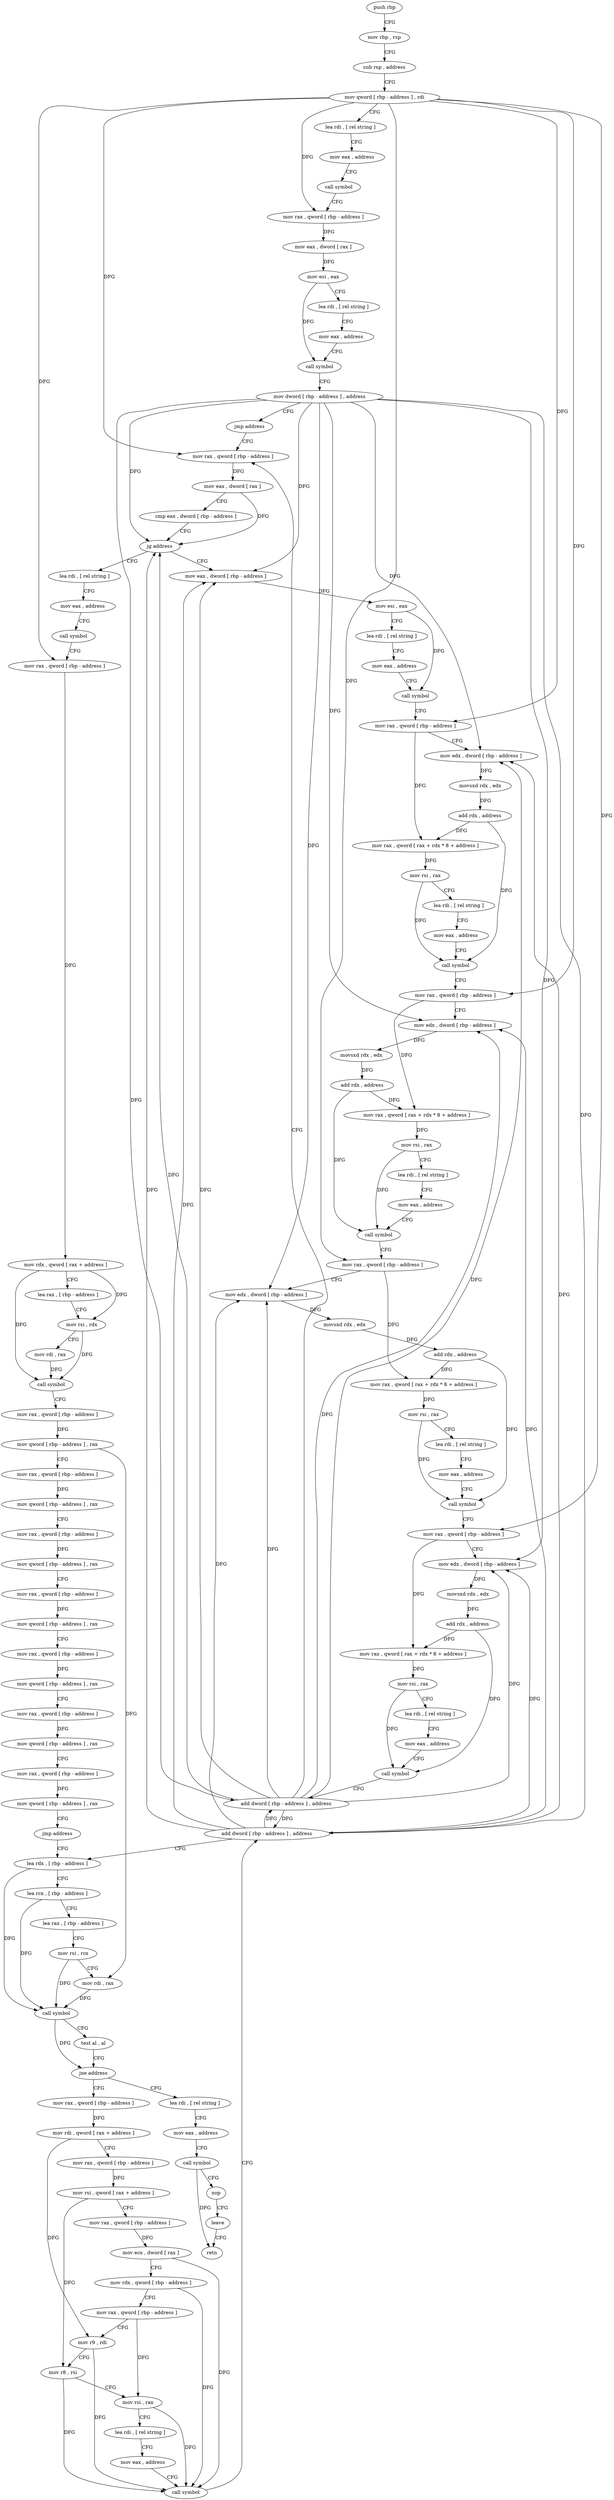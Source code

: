 digraph "func" {
"83798" [label = "push rbp" ]
"83799" [label = "mov rbp , rsp" ]
"83802" [label = "sub rsp , address" ]
"83809" [label = "mov qword [ rbp - address ] , rdi" ]
"83813" [label = "lea rdi , [ rel string ]" ]
"83820" [label = "mov eax , address" ]
"83825" [label = "call symbol" ]
"83830" [label = "mov rax , qword [ rbp - address ]" ]
"83834" [label = "mov eax , dword [ rax ]" ]
"83836" [label = "mov esi , eax" ]
"83838" [label = "lea rdi , [ rel string ]" ]
"83845" [label = "mov eax , address" ]
"83850" [label = "call symbol" ]
"83855" [label = "mov dword [ rbp - address ] , address" ]
"83862" [label = "jmp address" ]
"84049" [label = "mov rax , qword [ rbp - address ]" ]
"84053" [label = "mov eax , dword [ rax ]" ]
"84055" [label = "cmp eax , dword [ rbp - address ]" ]
"84058" [label = "jg address" ]
"83867" [label = "mov eax , dword [ rbp - address ]" ]
"84064" [label = "lea rdi , [ rel string ]" ]
"83870" [label = "mov esi , eax" ]
"83872" [label = "lea rdi , [ rel string ]" ]
"83879" [label = "mov eax , address" ]
"83884" [label = "call symbol" ]
"83889" [label = "mov rax , qword [ rbp - address ]" ]
"83893" [label = "mov edx , dword [ rbp - address ]" ]
"83896" [label = "movsxd rdx , edx" ]
"83899" [label = "add rdx , address" ]
"83903" [label = "mov rax , qword [ rax + rdx * 8 + address ]" ]
"83908" [label = "mov rsi , rax" ]
"83911" [label = "lea rdi , [ rel string ]" ]
"83918" [label = "mov eax , address" ]
"83923" [label = "call symbol" ]
"83928" [label = "mov rax , qword [ rbp - address ]" ]
"83932" [label = "mov edx , dword [ rbp - address ]" ]
"83935" [label = "movsxd rdx , edx" ]
"83938" [label = "add rdx , address" ]
"83942" [label = "mov rax , qword [ rax + rdx * 8 + address ]" ]
"83947" [label = "mov rsi , rax" ]
"83950" [label = "lea rdi , [ rel string ]" ]
"83957" [label = "mov eax , address" ]
"83962" [label = "call symbol" ]
"83967" [label = "mov rax , qword [ rbp - address ]" ]
"83971" [label = "mov edx , dword [ rbp - address ]" ]
"83974" [label = "movsxd rdx , edx" ]
"83977" [label = "add rdx , address" ]
"83981" [label = "mov rax , qword [ rax + rdx * 8 + address ]" ]
"83986" [label = "mov rsi , rax" ]
"83989" [label = "lea rdi , [ rel string ]" ]
"83996" [label = "mov eax , address" ]
"84001" [label = "call symbol" ]
"84006" [label = "mov rax , qword [ rbp - address ]" ]
"84010" [label = "mov edx , dword [ rbp - address ]" ]
"84013" [label = "movsxd rdx , edx" ]
"84016" [label = "add rdx , address" ]
"84020" [label = "mov rax , qword [ rax + rdx * 8 + address ]" ]
"84025" [label = "mov rsi , rax" ]
"84028" [label = "lea rdi , [ rel string ]" ]
"84035" [label = "mov eax , address" ]
"84040" [label = "call symbol" ]
"84045" [label = "add dword [ rbp - address ] , address" ]
"84071" [label = "mov eax , address" ]
"84076" [label = "call symbol" ]
"84081" [label = "mov rax , qword [ rbp - address ]" ]
"84085" [label = "mov rdx , qword [ rax + address ]" ]
"84092" [label = "lea rax , [ rbp - address ]" ]
"84099" [label = "mov rsi , rdx" ]
"84102" [label = "mov rdi , rax" ]
"84105" [label = "call symbol" ]
"84110" [label = "mov rax , qword [ rbp - address ]" ]
"84117" [label = "mov qword [ rbp - address ] , rax" ]
"84121" [label = "mov rax , qword [ rbp - address ]" ]
"84128" [label = "mov qword [ rbp - address ] , rax" ]
"84132" [label = "mov rax , qword [ rbp - address ]" ]
"84139" [label = "mov qword [ rbp - address ] , rax" ]
"84143" [label = "mov rax , qword [ rbp - address ]" ]
"84150" [label = "mov qword [ rbp - address ] , rax" ]
"84154" [label = "mov rax , qword [ rbp - address ]" ]
"84158" [label = "mov qword [ rbp - address ] , rax" ]
"84162" [label = "mov rax , qword [ rbp - address ]" ]
"84166" [label = "mov qword [ rbp - address ] , rax" ]
"84170" [label = "mov rax , qword [ rbp - address ]" ]
"84174" [label = "mov qword [ rbp - address ] , rax" ]
"84178" [label = "jmp address" ]
"84240" [label = "lea rdx , [ rbp - address ]" ]
"84244" [label = "lea rcx , [ rbp - address ]" ]
"84248" [label = "lea rax , [ rbp - address ]" ]
"84252" [label = "mov rsi , rcx" ]
"84255" [label = "mov rdi , rax" ]
"84258" [label = "call symbol" ]
"84263" [label = "test al , al" ]
"84265" [label = "jne address" ]
"84180" [label = "mov rax , qword [ rbp - address ]" ]
"84267" [label = "lea rdi , [ rel string ]" ]
"84184" [label = "mov rdi , qword [ rax + address ]" ]
"84188" [label = "mov rax , qword [ rbp - address ]" ]
"84192" [label = "mov rsi , qword [ rax + address ]" ]
"84196" [label = "mov rax , qword [ rbp - address ]" ]
"84200" [label = "mov ecx , dword [ rax ]" ]
"84202" [label = "mov rdx , qword [ rbp - address ]" ]
"84206" [label = "mov rax , qword [ rbp - address ]" ]
"84210" [label = "mov r9 , rdi" ]
"84213" [label = "mov r8 , rsi" ]
"84216" [label = "mov rsi , rax" ]
"84219" [label = "lea rdi , [ rel string ]" ]
"84226" [label = "mov eax , address" ]
"84231" [label = "call symbol" ]
"84236" [label = "add dword [ rbp - address ] , address" ]
"84274" [label = "mov eax , address" ]
"84279" [label = "call symbol" ]
"84284" [label = "nop" ]
"84285" [label = "leave" ]
"84286" [label = "retn" ]
"83798" -> "83799" [ label = "CFG" ]
"83799" -> "83802" [ label = "CFG" ]
"83802" -> "83809" [ label = "CFG" ]
"83809" -> "83813" [ label = "CFG" ]
"83809" -> "83830" [ label = "DFG" ]
"83809" -> "84049" [ label = "DFG" ]
"83809" -> "83889" [ label = "DFG" ]
"83809" -> "83928" [ label = "DFG" ]
"83809" -> "83967" [ label = "DFG" ]
"83809" -> "84006" [ label = "DFG" ]
"83809" -> "84081" [ label = "DFG" ]
"83813" -> "83820" [ label = "CFG" ]
"83820" -> "83825" [ label = "CFG" ]
"83825" -> "83830" [ label = "CFG" ]
"83830" -> "83834" [ label = "DFG" ]
"83834" -> "83836" [ label = "DFG" ]
"83836" -> "83838" [ label = "CFG" ]
"83836" -> "83850" [ label = "DFG" ]
"83838" -> "83845" [ label = "CFG" ]
"83845" -> "83850" [ label = "CFG" ]
"83850" -> "83855" [ label = "CFG" ]
"83855" -> "83862" [ label = "CFG" ]
"83855" -> "84058" [ label = "DFG" ]
"83855" -> "83867" [ label = "DFG" ]
"83855" -> "83893" [ label = "DFG" ]
"83855" -> "83932" [ label = "DFG" ]
"83855" -> "83971" [ label = "DFG" ]
"83855" -> "84010" [ label = "DFG" ]
"83855" -> "84045" [ label = "DFG" ]
"83855" -> "84236" [ label = "DFG" ]
"83862" -> "84049" [ label = "CFG" ]
"84049" -> "84053" [ label = "DFG" ]
"84053" -> "84055" [ label = "CFG" ]
"84053" -> "84058" [ label = "DFG" ]
"84055" -> "84058" [ label = "CFG" ]
"84058" -> "83867" [ label = "CFG" ]
"84058" -> "84064" [ label = "CFG" ]
"83867" -> "83870" [ label = "DFG" ]
"84064" -> "84071" [ label = "CFG" ]
"83870" -> "83872" [ label = "CFG" ]
"83870" -> "83884" [ label = "DFG" ]
"83872" -> "83879" [ label = "CFG" ]
"83879" -> "83884" [ label = "CFG" ]
"83884" -> "83889" [ label = "CFG" ]
"83889" -> "83893" [ label = "CFG" ]
"83889" -> "83903" [ label = "DFG" ]
"83893" -> "83896" [ label = "DFG" ]
"83896" -> "83899" [ label = "DFG" ]
"83899" -> "83903" [ label = "DFG" ]
"83899" -> "83923" [ label = "DFG" ]
"83903" -> "83908" [ label = "DFG" ]
"83908" -> "83911" [ label = "CFG" ]
"83908" -> "83923" [ label = "DFG" ]
"83911" -> "83918" [ label = "CFG" ]
"83918" -> "83923" [ label = "CFG" ]
"83923" -> "83928" [ label = "CFG" ]
"83928" -> "83932" [ label = "CFG" ]
"83928" -> "83942" [ label = "DFG" ]
"83932" -> "83935" [ label = "DFG" ]
"83935" -> "83938" [ label = "DFG" ]
"83938" -> "83942" [ label = "DFG" ]
"83938" -> "83962" [ label = "DFG" ]
"83942" -> "83947" [ label = "DFG" ]
"83947" -> "83950" [ label = "CFG" ]
"83947" -> "83962" [ label = "DFG" ]
"83950" -> "83957" [ label = "CFG" ]
"83957" -> "83962" [ label = "CFG" ]
"83962" -> "83967" [ label = "CFG" ]
"83967" -> "83971" [ label = "CFG" ]
"83967" -> "83981" [ label = "DFG" ]
"83971" -> "83974" [ label = "DFG" ]
"83974" -> "83977" [ label = "DFG" ]
"83977" -> "83981" [ label = "DFG" ]
"83977" -> "84001" [ label = "DFG" ]
"83981" -> "83986" [ label = "DFG" ]
"83986" -> "83989" [ label = "CFG" ]
"83986" -> "84001" [ label = "DFG" ]
"83989" -> "83996" [ label = "CFG" ]
"83996" -> "84001" [ label = "CFG" ]
"84001" -> "84006" [ label = "CFG" ]
"84006" -> "84010" [ label = "CFG" ]
"84006" -> "84020" [ label = "DFG" ]
"84010" -> "84013" [ label = "DFG" ]
"84013" -> "84016" [ label = "DFG" ]
"84016" -> "84020" [ label = "DFG" ]
"84016" -> "84040" [ label = "DFG" ]
"84020" -> "84025" [ label = "DFG" ]
"84025" -> "84028" [ label = "CFG" ]
"84025" -> "84040" [ label = "DFG" ]
"84028" -> "84035" [ label = "CFG" ]
"84035" -> "84040" [ label = "CFG" ]
"84040" -> "84045" [ label = "CFG" ]
"84045" -> "84049" [ label = "CFG" ]
"84045" -> "84058" [ label = "DFG" ]
"84045" -> "83867" [ label = "DFG" ]
"84045" -> "83893" [ label = "DFG" ]
"84045" -> "83932" [ label = "DFG" ]
"84045" -> "83971" [ label = "DFG" ]
"84045" -> "84010" [ label = "DFG" ]
"84045" -> "84236" [ label = "DFG" ]
"84071" -> "84076" [ label = "CFG" ]
"84076" -> "84081" [ label = "CFG" ]
"84081" -> "84085" [ label = "DFG" ]
"84085" -> "84092" [ label = "CFG" ]
"84085" -> "84099" [ label = "DFG" ]
"84085" -> "84105" [ label = "DFG" ]
"84092" -> "84099" [ label = "CFG" ]
"84099" -> "84102" [ label = "CFG" ]
"84099" -> "84105" [ label = "DFG" ]
"84102" -> "84105" [ label = "DFG" ]
"84105" -> "84110" [ label = "CFG" ]
"84110" -> "84117" [ label = "DFG" ]
"84117" -> "84121" [ label = "CFG" ]
"84117" -> "84255" [ label = "DFG" ]
"84121" -> "84128" [ label = "DFG" ]
"84128" -> "84132" [ label = "CFG" ]
"84132" -> "84139" [ label = "DFG" ]
"84139" -> "84143" [ label = "CFG" ]
"84143" -> "84150" [ label = "DFG" ]
"84150" -> "84154" [ label = "CFG" ]
"84154" -> "84158" [ label = "DFG" ]
"84158" -> "84162" [ label = "CFG" ]
"84162" -> "84166" [ label = "DFG" ]
"84166" -> "84170" [ label = "CFG" ]
"84170" -> "84174" [ label = "DFG" ]
"84174" -> "84178" [ label = "CFG" ]
"84178" -> "84240" [ label = "CFG" ]
"84240" -> "84244" [ label = "CFG" ]
"84240" -> "84258" [ label = "DFG" ]
"84244" -> "84248" [ label = "CFG" ]
"84244" -> "84258" [ label = "DFG" ]
"84248" -> "84252" [ label = "CFG" ]
"84252" -> "84255" [ label = "CFG" ]
"84252" -> "84258" [ label = "DFG" ]
"84255" -> "84258" [ label = "DFG" ]
"84258" -> "84263" [ label = "CFG" ]
"84258" -> "84265" [ label = "DFG" ]
"84263" -> "84265" [ label = "CFG" ]
"84265" -> "84180" [ label = "CFG" ]
"84265" -> "84267" [ label = "CFG" ]
"84180" -> "84184" [ label = "DFG" ]
"84267" -> "84274" [ label = "CFG" ]
"84184" -> "84188" [ label = "CFG" ]
"84184" -> "84210" [ label = "DFG" ]
"84188" -> "84192" [ label = "DFG" ]
"84192" -> "84196" [ label = "CFG" ]
"84192" -> "84213" [ label = "DFG" ]
"84196" -> "84200" [ label = "DFG" ]
"84200" -> "84202" [ label = "CFG" ]
"84200" -> "84231" [ label = "DFG" ]
"84202" -> "84206" [ label = "CFG" ]
"84202" -> "84231" [ label = "DFG" ]
"84206" -> "84210" [ label = "CFG" ]
"84206" -> "84216" [ label = "DFG" ]
"84210" -> "84213" [ label = "CFG" ]
"84210" -> "84231" [ label = "DFG" ]
"84213" -> "84216" [ label = "CFG" ]
"84213" -> "84231" [ label = "DFG" ]
"84216" -> "84219" [ label = "CFG" ]
"84216" -> "84231" [ label = "DFG" ]
"84219" -> "84226" [ label = "CFG" ]
"84226" -> "84231" [ label = "CFG" ]
"84231" -> "84236" [ label = "CFG" ]
"84236" -> "84240" [ label = "CFG" ]
"84236" -> "84058" [ label = "DFG" ]
"84236" -> "83867" [ label = "DFG" ]
"84236" -> "83893" [ label = "DFG" ]
"84236" -> "83932" [ label = "DFG" ]
"84236" -> "83971" [ label = "DFG" ]
"84236" -> "84010" [ label = "DFG" ]
"84236" -> "84045" [ label = "DFG" ]
"84274" -> "84279" [ label = "CFG" ]
"84279" -> "84284" [ label = "CFG" ]
"84279" -> "84286" [ label = "DFG" ]
"84284" -> "84285" [ label = "CFG" ]
"84285" -> "84286" [ label = "CFG" ]
}
